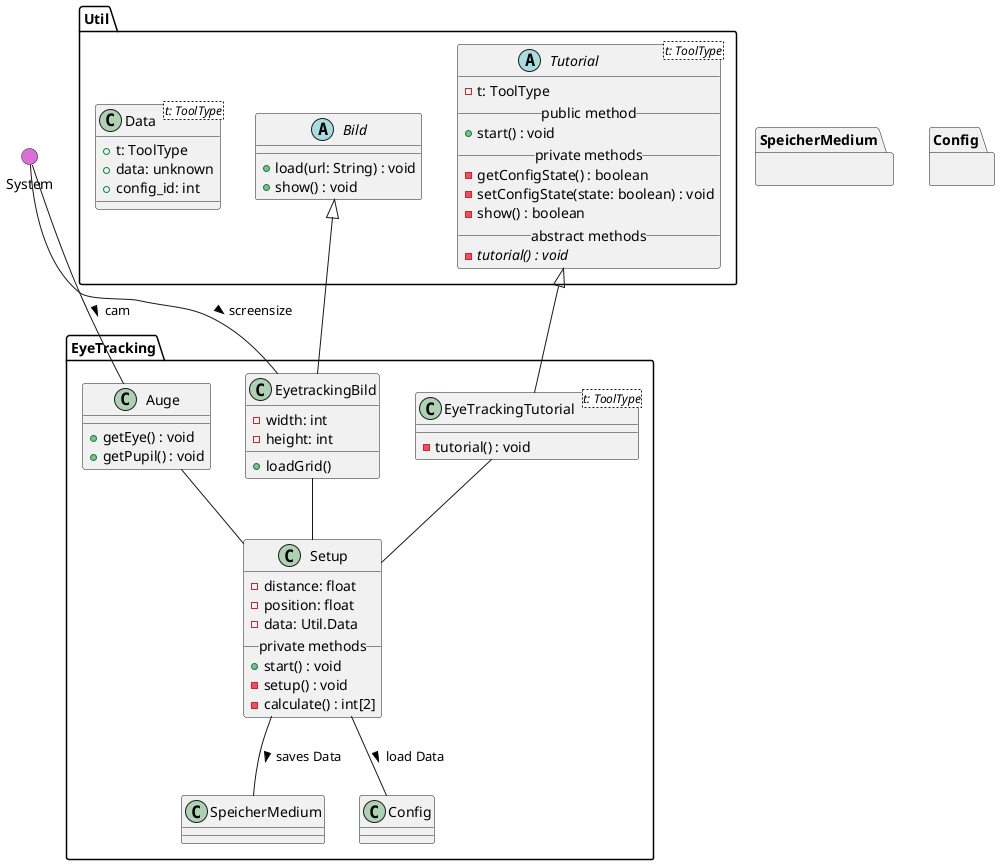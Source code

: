@startuml eyetracking
' skinparam backgroundColor transparent
() System #DA70D5
top to bottom direction

package Util {

    ' --- TUTORIAL ---
    abstract Tutorial<t: ToolType> {
        - t: ToolType
        __public method__
        + start() : void
        __private methods__
        - getConfigState() : boolean
        - setConfigState(state: boolean) : void
        - show() : boolean
        __abstract methods__
        - {abstract} tutorial() : void
    }

      ' --- BILD ---
    abstract Bild {
        + load(url: String) : void
        + show() : void
    }

    class Data<t: ToolType> {
        + t: ToolType
        + data: unknown
        + config_id: int
    }

}


' === EYETRACKING ===
package EyeTracking {

    ' Auge
    class Auge {
        + getEye() : void
        + getPupil() : void
    }

    ' EyetrackingBild
    class EyetrackingBild {
        - width: int
        - height: int
        + loadGrid()
    }


 ' --- EYETRACKINGTUTORIAL ---
    class EyeTrackingTutorial<t: ToolType> {
        - tutorial() : void
    }

    ' Setup
    class Setup {
        - distance: float
        - position: float
        - data: Util.Data
        __private methods__
        + start() : void
        - setup() : void
        - calculate() : int[2]
    }

    ' Vererbungen
    Bild <|-- EyetrackingBild
    Tutorial <|-- EyeTrackingTutorial

    ' Interaktionen
    Auge -- Setup
    EyetrackingBild -- Setup
    EyeTrackingTutorial -- Setup

    ' Andere Module
    Setup -- SpeicherMedium : > saves Data
    Setup -- Config : > load Data
    Auge -u- System : < cam
    EyetrackingBild -u- System : < screensize

}

' Blackboxen / Andere Module
package SpeicherMedium {}
package Config {}
@enduml
